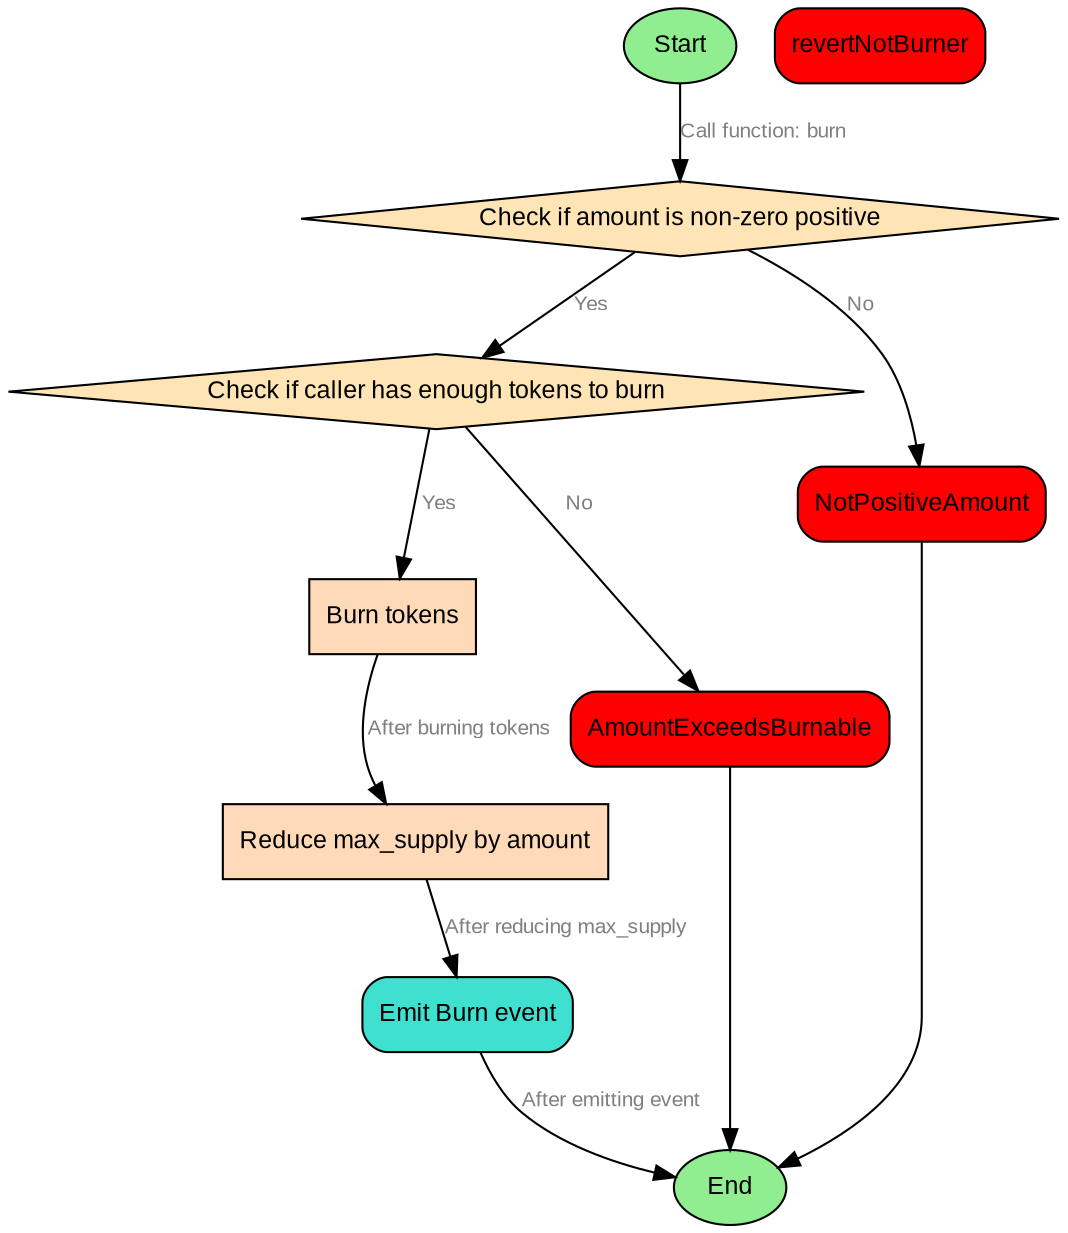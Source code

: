 digraph {
    node [shape = box; style = "rounded, filled"; fillcolor = "#F5F5F5"; fontname = "Arial"; fontsize = 12;];
    edge [fontname = "Arial"; fontsize = 10;];
    
    start [label = "Start";shape = "ellipse";style = "filled";fillcolor = "#90EE90";];
    
    start -> checkAmount [label = "Call function: burn"; fontsize = 10; fontcolor = "#808080";];
    
    checkAmount [label = "Check if amount is non-zero positive";shape = "diamond";style = "filled";fillcolor = "#FFE4B5";];
    checkBalance [label = "Check if caller has enough tokens to burn";shape = "diamond";style = "filled";fillcolor = "#FFE4B5";];
    burnTokens [label = "Burn tokens";style = "filled";fillcolor = "#FFDAB9";];
    reduceMaxSupply [label = "Reduce max_supply by amount";style = "filled";fillcolor = "#FFDAB9";];
    emitEvent [label = "Emit Burn event";shape = "box";style = "rounded,filled";fillcolor = "turquoise";];
    end [label = "End";shape = "ellipse";style = "filled";fillcolor = "#90EE90";];
    revertNotPositiveAmount [label = "NotPositiveAmount";shape = "box";style = "rounded,filled";fillcolor = "red";];
    revertAmountExceedsBurnable [label = "AmountExceedsBurnable";shape = "box";style = "rounded,filled";fillcolor = "red";];
    revertNotBurner [label = "revertNotBurner";shape = "box";style = "rounded,filled";fillcolor = "red";];
    
    checkAmount -> checkBalance [label = "Yes"; fontsize = 10; fontcolor = "#808080";];
    checkAmount -> revertNotPositiveAmount [label = "No"; fontsize = 10; fontcolor = "#808080";];
    revertNotPositiveAmount -> end;
    
    checkBalance -> burnTokens [label = "Yes"; fontsize = 10; fontcolor = "#808080";];
    checkBalance -> revertAmountExceedsBurnable [label = "No"; fontsize = 10; fontcolor = "#808080";];
    revertAmountExceedsBurnable -> end;
    
    burnTokens -> reduceMaxSupply [label = "After burning tokens"; fontsize = 10; fontcolor = "#808080";];
    reduceMaxSupply -> emitEvent [label = "After reducing max_supply"; fontsize = 10; fontcolor = "#808080";];
    emitEvent -> end [label = "After emitting event"; fontsize = 10; fontcolor = "#808080";];
}